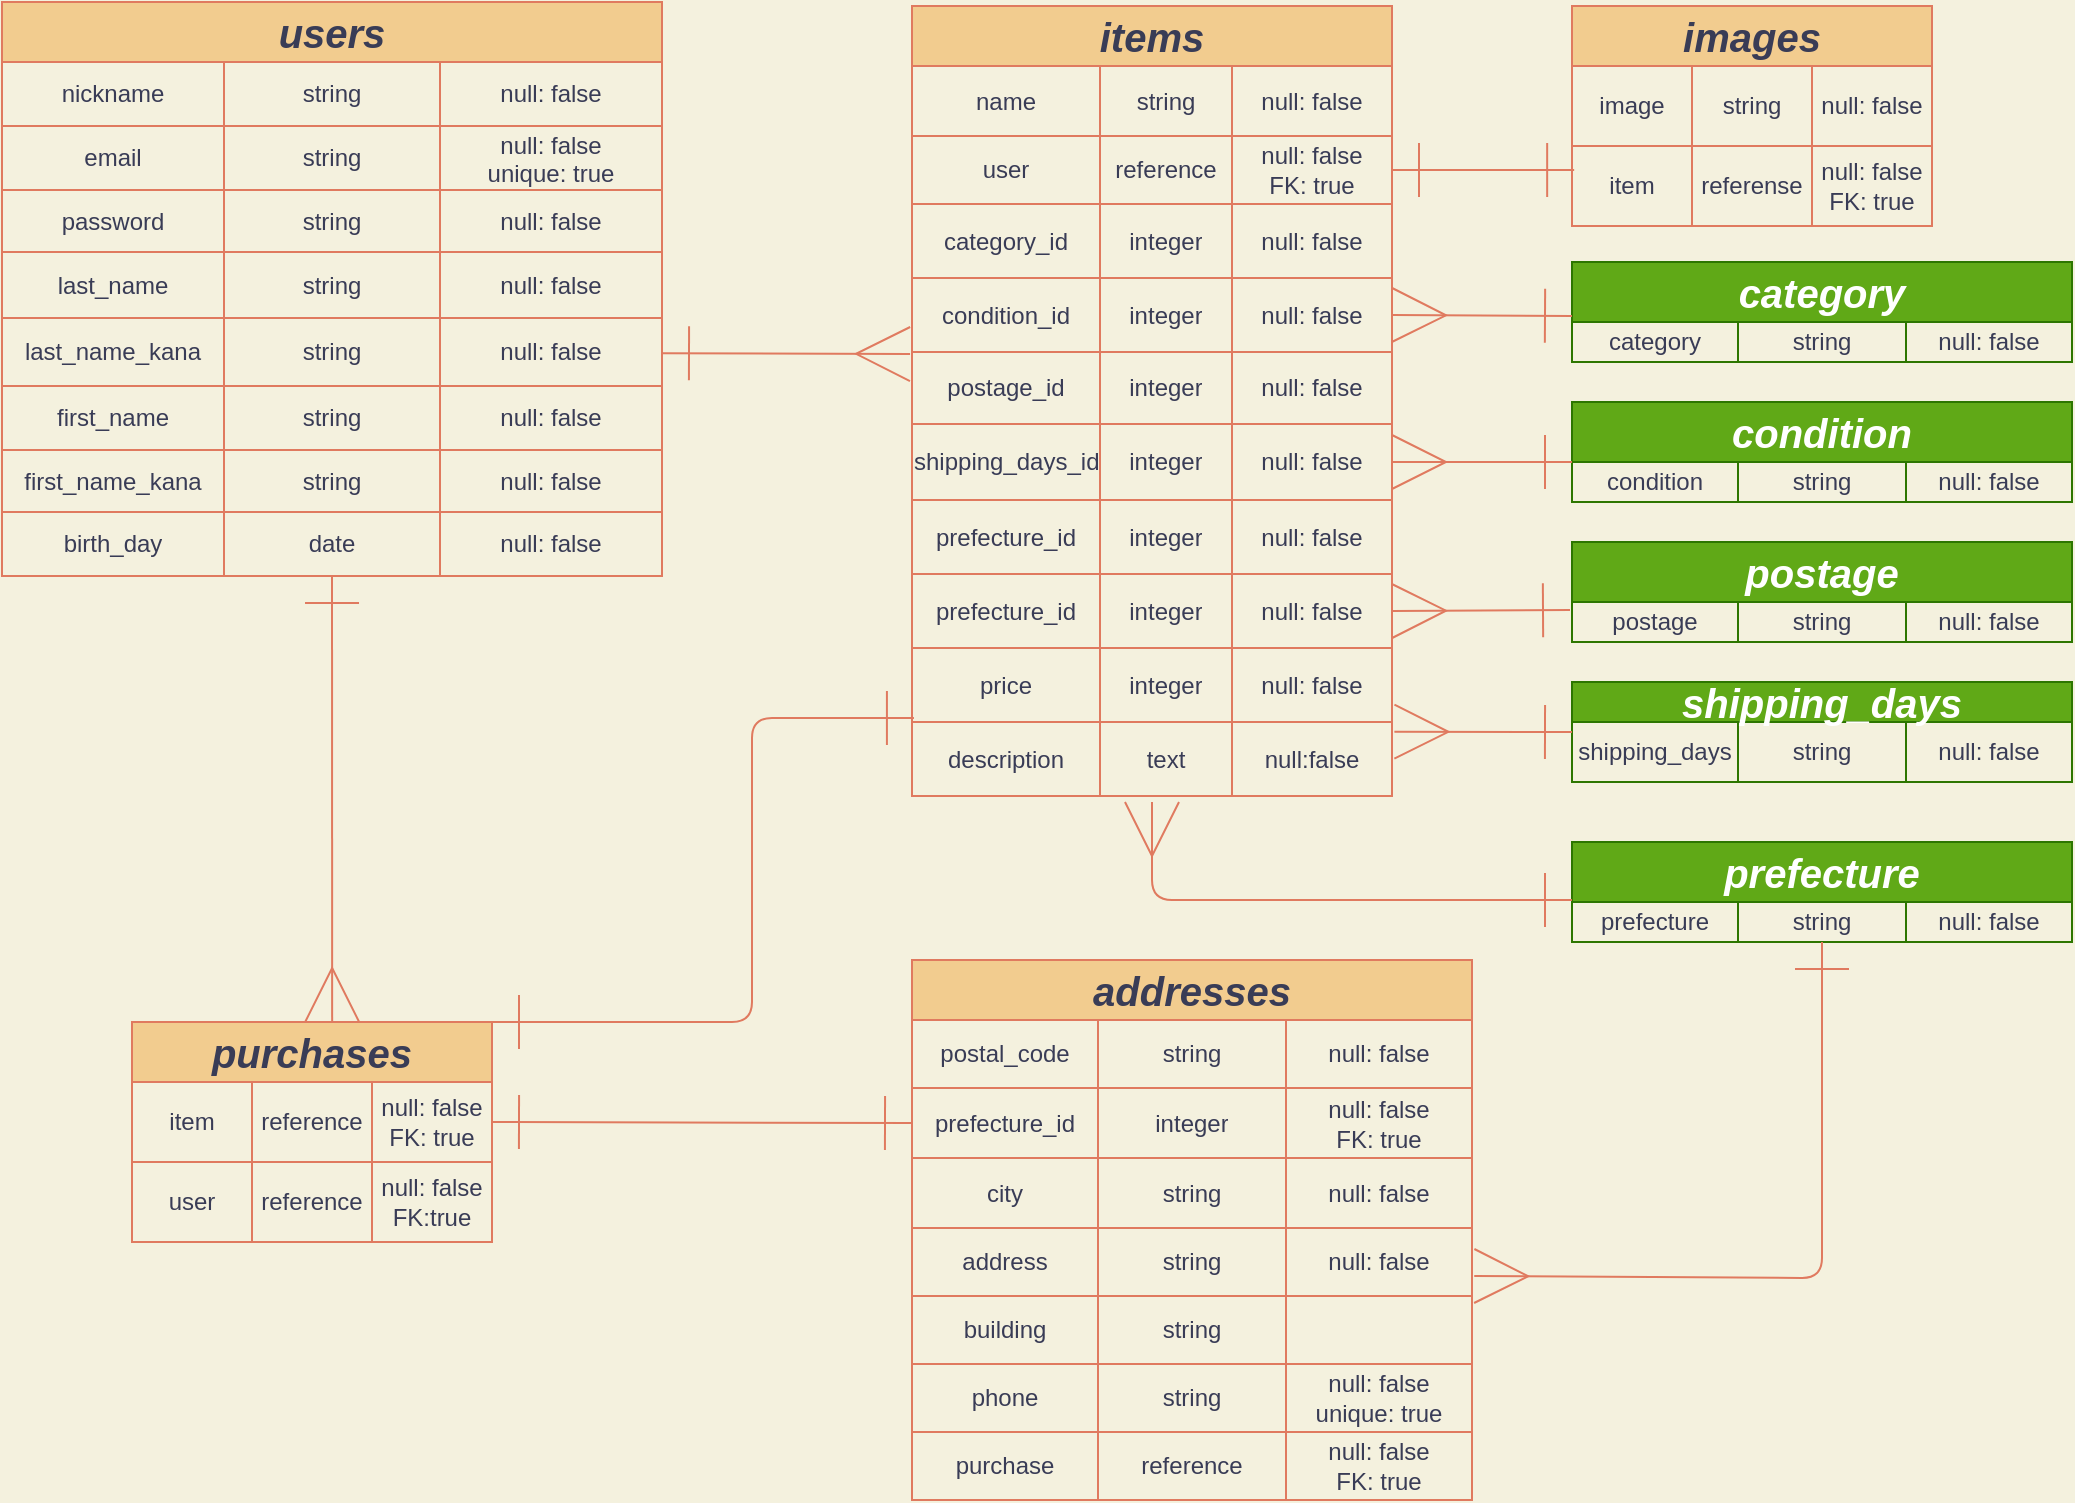 <mxfile version="13.6.5">
    <diagram id="7BdjpDlfNMf_NAkz27Tj" name="ページ1">
        <mxGraphModel dx="748" dy="496" grid="1" gridSize="10" guides="1" tooltips="1" connect="1" arrows="1" fold="1" page="1" pageScale="1" pageWidth="1169" pageHeight="827" background="#F4F1DE" math="0" shadow="0">
            <root>
                <mxCell id="0"/>
                <mxCell id="1" parent="0"/>
                <mxCell id="6" value="&lt;i&gt;&lt;font style=&quot;font-size: 20px&quot;&gt;users&lt;/font&gt;&lt;/i&gt;" style="shape=table;html=1;whiteSpace=wrap;startSize=30;container=1;collapsible=0;childLayout=tableLayout;fontStyle=1;align=center;fillColor=#F2CC8F;strokeColor=#E07A5F;fontColor=#393C56;" parent="1" vertex="1">
                    <mxGeometry x="35" y="70" width="330" height="287" as="geometry"/>
                </mxCell>
                <mxCell id="7" value="" style="shape=partialRectangle;html=1;whiteSpace=wrap;collapsible=0;dropTarget=0;pointerEvents=0;fillColor=none;top=0;left=0;bottom=0;right=0;points=[[0,0.5],[1,0.5]];portConstraint=eastwest;strokeColor=#E07A5F;fontColor=#393C56;" parent="6" vertex="1">
                    <mxGeometry y="30" width="330" height="32" as="geometry"/>
                </mxCell>
                <mxCell id="8" value="nickname" style="shape=partialRectangle;html=1;whiteSpace=wrap;connectable=0;fillColor=none;top=0;left=0;bottom=0;right=0;overflow=hidden;strokeColor=#E07A5F;fontColor=#393C56;" parent="7" vertex="1">
                    <mxGeometry width="111" height="32" as="geometry"/>
                </mxCell>
                <mxCell id="9" value="string" style="shape=partialRectangle;html=1;whiteSpace=wrap;connectable=0;fillColor=none;top=0;left=0;bottom=0;right=0;overflow=hidden;strokeColor=#E07A5F;fontColor=#393C56;" parent="7" vertex="1">
                    <mxGeometry x="111" width="108" height="32" as="geometry"/>
                </mxCell>
                <mxCell id="19" value="null: false" style="shape=partialRectangle;html=1;whiteSpace=wrap;connectable=0;fillColor=none;top=0;left=0;bottom=0;right=0;overflow=hidden;strokeColor=#E07A5F;fontColor=#393C56;" parent="7" vertex="1">
                    <mxGeometry x="219" width="111" height="32" as="geometry"/>
                </mxCell>
                <mxCell id="11" value="" style="shape=partialRectangle;html=1;whiteSpace=wrap;collapsible=0;dropTarget=0;pointerEvents=0;fillColor=none;top=0;left=0;bottom=0;right=0;points=[[0,0.5],[1,0.5]];portConstraint=eastwest;strokeColor=#E07A5F;fontColor=#393C56;" parent="6" vertex="1">
                    <mxGeometry y="62" width="330" height="32" as="geometry"/>
                </mxCell>
                <mxCell id="12" value="email" style="shape=partialRectangle;html=1;whiteSpace=wrap;connectable=0;fillColor=none;top=0;left=0;bottom=0;right=0;overflow=hidden;strokeColor=#E07A5F;fontColor=#393C56;" parent="11" vertex="1">
                    <mxGeometry width="111" height="32" as="geometry"/>
                </mxCell>
                <mxCell id="13" value="string" style="shape=partialRectangle;html=1;whiteSpace=wrap;connectable=0;fillColor=none;top=0;left=0;bottom=0;right=0;overflow=hidden;strokeColor=#E07A5F;fontColor=#393C56;" parent="11" vertex="1">
                    <mxGeometry x="111" width="108" height="32" as="geometry"/>
                </mxCell>
                <mxCell id="20" value="null: false&lt;br&gt;unique: true" style="shape=partialRectangle;html=1;whiteSpace=wrap;connectable=0;fillColor=none;top=0;left=0;bottom=0;right=0;overflow=hidden;strokeColor=#E07A5F;fontColor=#393C56;" parent="11" vertex="1">
                    <mxGeometry x="219" width="111" height="32" as="geometry"/>
                </mxCell>
                <mxCell id="15" value="" style="shape=partialRectangle;html=1;whiteSpace=wrap;collapsible=0;dropTarget=0;pointerEvents=0;fillColor=none;top=0;left=0;bottom=0;right=0;points=[[0,0.5],[1,0.5]];portConstraint=eastwest;strokeColor=#E07A5F;fontColor=#393C56;" parent="6" vertex="1">
                    <mxGeometry y="94" width="330" height="31" as="geometry"/>
                </mxCell>
                <mxCell id="16" value="password" style="shape=partialRectangle;html=1;whiteSpace=wrap;connectable=0;fillColor=none;top=0;left=0;bottom=0;right=0;overflow=hidden;strokeColor=#E07A5F;fontColor=#393C56;" parent="15" vertex="1">
                    <mxGeometry width="111" height="31" as="geometry"/>
                </mxCell>
                <mxCell id="17" value="string" style="shape=partialRectangle;html=1;whiteSpace=wrap;connectable=0;fillColor=none;top=0;left=0;bottom=0;right=0;overflow=hidden;strokeColor=#E07A5F;fontColor=#393C56;" parent="15" vertex="1">
                    <mxGeometry x="111" width="108" height="31" as="geometry"/>
                </mxCell>
                <mxCell id="21" value="null: false" style="shape=partialRectangle;html=1;whiteSpace=wrap;connectable=0;fillColor=none;top=0;left=0;bottom=0;right=0;overflow=hidden;strokeColor=#E07A5F;fontColor=#393C56;" parent="15" vertex="1">
                    <mxGeometry x="219" width="111" height="31" as="geometry"/>
                </mxCell>
                <mxCell id="22" style="shape=partialRectangle;html=1;whiteSpace=wrap;collapsible=0;dropTarget=0;pointerEvents=0;fillColor=none;top=0;left=0;bottom=0;right=0;points=[[0,0.5],[1,0.5]];portConstraint=eastwest;strokeColor=#E07A5F;fontColor=#393C56;" parent="6" vertex="1">
                    <mxGeometry y="125" width="330" height="33" as="geometry"/>
                </mxCell>
                <mxCell id="23" value="last_name" style="shape=partialRectangle;html=1;whiteSpace=wrap;connectable=0;fillColor=none;top=0;left=0;bottom=0;right=0;overflow=hidden;strokeColor=#E07A5F;fontColor=#393C56;" parent="22" vertex="1">
                    <mxGeometry width="111" height="33" as="geometry"/>
                </mxCell>
                <mxCell id="24" value="string" style="shape=partialRectangle;html=1;whiteSpace=wrap;connectable=0;fillColor=none;top=0;left=0;bottom=0;right=0;overflow=hidden;strokeColor=#E07A5F;fontColor=#393C56;" parent="22" vertex="1">
                    <mxGeometry x="111" width="108" height="33" as="geometry"/>
                </mxCell>
                <mxCell id="25" value="null: false" style="shape=partialRectangle;html=1;whiteSpace=wrap;connectable=0;fillColor=none;top=0;left=0;bottom=0;right=0;overflow=hidden;strokeColor=#E07A5F;fontColor=#393C56;" parent="22" vertex="1">
                    <mxGeometry x="219" width="111" height="33" as="geometry"/>
                </mxCell>
                <mxCell id="26" style="shape=partialRectangle;html=1;whiteSpace=wrap;collapsible=0;dropTarget=0;pointerEvents=0;fillColor=none;top=0;left=0;bottom=0;right=0;points=[[0,0.5],[1,0.5]];portConstraint=eastwest;strokeColor=#E07A5F;fontColor=#393C56;" parent="6" vertex="1">
                    <mxGeometry y="158" width="330" height="34" as="geometry"/>
                </mxCell>
                <mxCell id="27" value="last_name_kana" style="shape=partialRectangle;html=1;whiteSpace=wrap;connectable=0;fillColor=none;top=0;left=0;bottom=0;right=0;overflow=hidden;strokeColor=#E07A5F;fontColor=#393C56;" parent="26" vertex="1">
                    <mxGeometry width="111" height="34" as="geometry"/>
                </mxCell>
                <mxCell id="28" value="string" style="shape=partialRectangle;html=1;whiteSpace=wrap;connectable=0;fillColor=none;top=0;left=0;bottom=0;right=0;overflow=hidden;strokeColor=#E07A5F;fontColor=#393C56;" parent="26" vertex="1">
                    <mxGeometry x="111" width="108" height="34" as="geometry"/>
                </mxCell>
                <mxCell id="29" value="null: false" style="shape=partialRectangle;html=1;whiteSpace=wrap;connectable=0;fillColor=none;top=0;left=0;bottom=0;right=0;overflow=hidden;strokeColor=#E07A5F;fontColor=#393C56;" parent="26" vertex="1">
                    <mxGeometry x="219" width="111" height="34" as="geometry"/>
                </mxCell>
                <mxCell id="30" style="shape=partialRectangle;html=1;whiteSpace=wrap;collapsible=0;dropTarget=0;pointerEvents=0;fillColor=none;top=0;left=0;bottom=0;right=0;points=[[0,0.5],[1,0.5]];portConstraint=eastwest;strokeColor=#E07A5F;fontColor=#393C56;" parent="6" vertex="1">
                    <mxGeometry y="192" width="330" height="32" as="geometry"/>
                </mxCell>
                <mxCell id="31" value="first_name" style="shape=partialRectangle;html=1;whiteSpace=wrap;connectable=0;fillColor=none;top=0;left=0;bottom=0;right=0;overflow=hidden;strokeColor=#E07A5F;fontColor=#393C56;" parent="30" vertex="1">
                    <mxGeometry width="111" height="32" as="geometry"/>
                </mxCell>
                <mxCell id="32" value="string" style="shape=partialRectangle;html=1;whiteSpace=wrap;connectable=0;fillColor=none;top=0;left=0;bottom=0;right=0;overflow=hidden;strokeColor=#E07A5F;fontColor=#393C56;" parent="30" vertex="1">
                    <mxGeometry x="111" width="108" height="32" as="geometry"/>
                </mxCell>
                <mxCell id="33" value="null: false" style="shape=partialRectangle;html=1;whiteSpace=wrap;connectable=0;fillColor=none;top=0;left=0;bottom=0;right=0;overflow=hidden;strokeColor=#E07A5F;fontColor=#393C56;" parent="30" vertex="1">
                    <mxGeometry x="219" width="111" height="32" as="geometry"/>
                </mxCell>
                <mxCell id="34" style="shape=partialRectangle;html=1;whiteSpace=wrap;collapsible=0;dropTarget=0;pointerEvents=0;fillColor=none;top=0;left=0;bottom=0;right=0;points=[[0,0.5],[1,0.5]];portConstraint=eastwest;strokeColor=#E07A5F;fontColor=#393C56;" parent="6" vertex="1">
                    <mxGeometry y="224" width="330" height="31" as="geometry"/>
                </mxCell>
                <mxCell id="35" value="first_name_kana" style="shape=partialRectangle;html=1;whiteSpace=wrap;connectable=0;fillColor=none;top=0;left=0;bottom=0;right=0;overflow=hidden;strokeColor=#E07A5F;fontColor=#393C56;" parent="34" vertex="1">
                    <mxGeometry width="111" height="31" as="geometry"/>
                </mxCell>
                <mxCell id="36" value="string" style="shape=partialRectangle;html=1;whiteSpace=wrap;connectable=0;fillColor=none;top=0;left=0;bottom=0;right=0;overflow=hidden;strokeColor=#E07A5F;fontColor=#393C56;" parent="34" vertex="1">
                    <mxGeometry x="111" width="108" height="31" as="geometry"/>
                </mxCell>
                <mxCell id="37" value="null: false" style="shape=partialRectangle;html=1;whiteSpace=wrap;connectable=0;fillColor=none;top=0;left=0;bottom=0;right=0;overflow=hidden;strokeColor=#E07A5F;fontColor=#393C56;" parent="34" vertex="1">
                    <mxGeometry x="219" width="111" height="31" as="geometry"/>
                </mxCell>
                <mxCell id="46" style="shape=partialRectangle;html=1;whiteSpace=wrap;collapsible=0;dropTarget=0;pointerEvents=0;fillColor=none;top=0;left=0;bottom=0;right=0;points=[[0,0.5],[1,0.5]];portConstraint=eastwest;strokeColor=#E07A5F;fontColor=#393C56;" parent="6" vertex="1">
                    <mxGeometry y="255" width="330" height="32" as="geometry"/>
                </mxCell>
                <mxCell id="47" value="birth_day" style="shape=partialRectangle;html=1;whiteSpace=wrap;connectable=0;fillColor=none;top=0;left=0;bottom=0;right=0;overflow=hidden;strokeColor=#E07A5F;fontColor=#393C56;" parent="46" vertex="1">
                    <mxGeometry width="111" height="32" as="geometry"/>
                </mxCell>
                <mxCell id="48" value="date" style="shape=partialRectangle;html=1;whiteSpace=wrap;connectable=0;fillColor=none;top=0;left=0;bottom=0;right=0;overflow=hidden;strokeColor=#E07A5F;fontColor=#393C56;" parent="46" vertex="1">
                    <mxGeometry x="111" width="108" height="32" as="geometry"/>
                </mxCell>
                <mxCell id="49" value="null: false" style="shape=partialRectangle;html=1;whiteSpace=wrap;connectable=0;fillColor=none;top=0;left=0;bottom=0;right=0;overflow=hidden;strokeColor=#E07A5F;fontColor=#393C56;" parent="46" vertex="1">
                    <mxGeometry x="219" width="111" height="32" as="geometry"/>
                </mxCell>
                <mxCell id="195" style="edgeStyle=none;rounded=1;sketch=0;orthogonalLoop=1;jettySize=auto;html=1;entryX=0.021;entryY=1.054;entryDx=0;entryDy=0;entryPerimeter=0;endArrow=ERone;endFill=0;fillColor=#F2CC8F;fontColor=#393C56;strokeColor=none;startArrow=ERone;startFill=0;" parent="1" source="120" target="59" edge="1">
                    <mxGeometry relative="1" as="geometry"/>
                </mxCell>
                <mxCell id="196" style="edgeStyle=none;rounded=1;sketch=0;orthogonalLoop=1;jettySize=auto;html=1;exitX=1;exitY=0;exitDx=0;exitDy=0;entryX=0.004;entryY=0.946;entryDx=0;entryDy=0;entryPerimeter=0;startArrow=ERone;startFill=0;endArrow=ERone;endFill=0;strokeColor=#E07A5F;fillColor=#F2CC8F;fontColor=#393C56;endSize=25;startSize=25;" parent="1" source="120" target="59" edge="1">
                    <mxGeometry relative="1" as="geometry">
                        <Array as="points">
                            <mxPoint x="410" y="580"/>
                            <mxPoint x="410" y="428"/>
                        </Array>
                    </mxGeometry>
                </mxCell>
                <mxCell id="120" value="&lt;font style=&quot;font-size: 20px&quot;&gt;&lt;i&gt;purchases&lt;/i&gt;&lt;/font&gt;" style="shape=table;html=1;whiteSpace=wrap;startSize=30;container=1;collapsible=0;childLayout=tableLayout;fontStyle=1;align=center;fillColor=#F2CC8F;strokeColor=#E07A5F;fontColor=#393C56;" parent="1" vertex="1">
                    <mxGeometry x="100" y="580" width="180" height="110" as="geometry"/>
                </mxCell>
                <mxCell id="121" value="" style="shape=partialRectangle;html=1;whiteSpace=wrap;collapsible=0;dropTarget=0;pointerEvents=0;fillColor=none;top=0;left=0;bottom=0;right=0;points=[[0,0.5],[1,0.5]];portConstraint=eastwest;strokeColor=#E07A5F;fontColor=#393C56;" parent="120" vertex="1">
                    <mxGeometry y="30" width="180" height="40" as="geometry"/>
                </mxCell>
                <mxCell id="122" value="item" style="shape=partialRectangle;html=1;whiteSpace=wrap;connectable=0;fillColor=none;top=0;left=0;bottom=0;right=0;overflow=hidden;strokeColor=#E07A5F;fontColor=#393C56;" parent="121" vertex="1">
                    <mxGeometry width="60" height="40" as="geometry"/>
                </mxCell>
                <mxCell id="123" value="reference" style="shape=partialRectangle;html=1;whiteSpace=wrap;connectable=0;fillColor=none;top=0;left=0;bottom=0;right=0;overflow=hidden;strokeColor=#E07A5F;fontColor=#393C56;" parent="121" vertex="1">
                    <mxGeometry x="60" width="60" height="40" as="geometry"/>
                </mxCell>
                <mxCell id="124" value="null: false&lt;br&gt;FK: true" style="shape=partialRectangle;html=1;whiteSpace=wrap;connectable=0;fillColor=none;top=0;left=0;bottom=0;right=0;overflow=hidden;strokeColor=#E07A5F;fontColor=#393C56;" parent="121" vertex="1">
                    <mxGeometry x="120" width="60" height="40" as="geometry"/>
                </mxCell>
                <mxCell id="125" value="" style="shape=partialRectangle;html=1;whiteSpace=wrap;collapsible=0;dropTarget=0;pointerEvents=0;fillColor=none;top=0;left=0;bottom=0;right=0;points=[[0,0.5],[1,0.5]];portConstraint=eastwest;strokeColor=#E07A5F;fontColor=#393C56;" parent="120" vertex="1">
                    <mxGeometry y="70" width="180" height="40" as="geometry"/>
                </mxCell>
                <mxCell id="126" value="user" style="shape=partialRectangle;html=1;whiteSpace=wrap;connectable=0;fillColor=none;top=0;left=0;bottom=0;right=0;overflow=hidden;strokeColor=#E07A5F;fontColor=#393C56;" parent="125" vertex="1">
                    <mxGeometry width="60" height="40" as="geometry"/>
                </mxCell>
                <mxCell id="127" value="reference" style="shape=partialRectangle;html=1;whiteSpace=wrap;connectable=0;fillColor=none;top=0;left=0;bottom=0;right=0;overflow=hidden;strokeColor=#E07A5F;fontColor=#393C56;" parent="125" vertex="1">
                    <mxGeometry x="60" width="60" height="40" as="geometry"/>
                </mxCell>
                <mxCell id="128" value="null: false&lt;br&gt;FK:true" style="shape=partialRectangle;html=1;whiteSpace=wrap;connectable=0;fillColor=none;top=0;left=0;bottom=0;right=0;overflow=hidden;strokeColor=#E07A5F;fontColor=#393C56;" parent="125" vertex="1">
                    <mxGeometry x="120" width="60" height="40" as="geometry"/>
                </mxCell>
                <mxCell id="133" value="&lt;font style=&quot;font-size: 20px&quot;&gt;&lt;i&gt;images&lt;/i&gt;&lt;/font&gt;" style="shape=table;html=1;whiteSpace=wrap;startSize=30;container=1;collapsible=0;childLayout=tableLayout;fontStyle=1;align=center;fillColor=#F2CC8F;strokeColor=#E07A5F;fontColor=#393C56;" parent="1" vertex="1">
                    <mxGeometry x="820" y="72" width="180" height="110" as="geometry"/>
                </mxCell>
                <mxCell id="134" value="" style="shape=partialRectangle;html=1;whiteSpace=wrap;collapsible=0;dropTarget=0;pointerEvents=0;fillColor=none;top=0;left=0;bottom=0;right=0;points=[[0,0.5],[1,0.5]];portConstraint=eastwest;strokeColor=#E07A5F;fontColor=#393C56;" parent="133" vertex="1">
                    <mxGeometry y="30" width="180" height="40" as="geometry"/>
                </mxCell>
                <mxCell id="135" value="image" style="shape=partialRectangle;html=1;whiteSpace=wrap;connectable=0;fillColor=none;top=0;left=0;bottom=0;right=0;overflow=hidden;strokeColor=#E07A5F;fontColor=#393C56;" parent="134" vertex="1">
                    <mxGeometry width="60" height="40" as="geometry"/>
                </mxCell>
                <mxCell id="136" value="string" style="shape=partialRectangle;html=1;whiteSpace=wrap;connectable=0;fillColor=none;top=0;left=0;bottom=0;right=0;overflow=hidden;strokeColor=#E07A5F;fontColor=#393C56;" parent="134" vertex="1">
                    <mxGeometry x="60" width="60" height="40" as="geometry"/>
                </mxCell>
                <mxCell id="137" value="null: false" style="shape=partialRectangle;html=1;whiteSpace=wrap;connectable=0;fillColor=none;top=0;left=0;bottom=0;right=0;overflow=hidden;strokeColor=#E07A5F;fontColor=#393C56;" parent="134" vertex="1">
                    <mxGeometry x="120" width="60" height="40" as="geometry"/>
                </mxCell>
                <mxCell id="138" value="" style="shape=partialRectangle;html=1;whiteSpace=wrap;collapsible=0;dropTarget=0;pointerEvents=0;fillColor=none;top=0;left=0;bottom=0;right=0;points=[[0,0.5],[1,0.5]];portConstraint=eastwest;strokeColor=#E07A5F;fontColor=#393C56;" parent="133" vertex="1">
                    <mxGeometry y="70" width="180" height="40" as="geometry"/>
                </mxCell>
                <mxCell id="139" value="item" style="shape=partialRectangle;html=1;whiteSpace=wrap;connectable=0;fillColor=none;top=0;left=0;bottom=0;right=0;overflow=hidden;strokeColor=#E07A5F;fontColor=#393C56;" parent="138" vertex="1">
                    <mxGeometry width="60" height="40" as="geometry"/>
                </mxCell>
                <mxCell id="140" value="referense" style="shape=partialRectangle;html=1;whiteSpace=wrap;connectable=0;fillColor=none;top=0;left=0;bottom=0;right=0;overflow=hidden;strokeColor=#E07A5F;fontColor=#393C56;" parent="138" vertex="1">
                    <mxGeometry x="60" width="60" height="40" as="geometry"/>
                </mxCell>
                <mxCell id="141" value="null: false&lt;br&gt;FK: true" style="shape=partialRectangle;html=1;whiteSpace=wrap;connectable=0;fillColor=none;top=0;left=0;bottom=0;right=0;overflow=hidden;strokeColor=#E07A5F;fontColor=#393C56;" parent="138" vertex="1">
                    <mxGeometry x="120" width="60" height="40" as="geometry"/>
                </mxCell>
                <mxCell id="83" value="&lt;font style=&quot;font-size: 20px&quot;&gt;&lt;i&gt;addresses&lt;/i&gt;&lt;/font&gt;" style="shape=table;html=1;whiteSpace=wrap;startSize=30;container=1;collapsible=0;childLayout=tableLayout;fontStyle=1;align=center;fillColor=#F2CC8F;strokeColor=#E07A5F;fontColor=#393C56;" parent="1" vertex="1">
                    <mxGeometry x="490" y="549" width="280" height="270" as="geometry"/>
                </mxCell>
                <mxCell id="84" value="" style="shape=partialRectangle;html=1;whiteSpace=wrap;collapsible=0;dropTarget=0;pointerEvents=0;fillColor=none;top=0;left=0;bottom=0;right=0;points=[[0,0.5],[1,0.5]];portConstraint=eastwest;strokeColor=#E07A5F;fontColor=#393C56;" parent="83" vertex="1">
                    <mxGeometry y="30" width="280" height="34" as="geometry"/>
                </mxCell>
                <mxCell id="85" value="postal_code" style="shape=partialRectangle;html=1;whiteSpace=wrap;connectable=0;fillColor=none;top=0;left=0;bottom=0;right=0;overflow=hidden;strokeColor=#E07A5F;fontColor=#393C56;" parent="84" vertex="1">
                    <mxGeometry width="93" height="34" as="geometry"/>
                </mxCell>
                <mxCell id="86" value="string" style="shape=partialRectangle;html=1;whiteSpace=wrap;connectable=0;fillColor=none;top=0;left=0;bottom=0;right=0;overflow=hidden;strokeColor=#E07A5F;fontColor=#393C56;" parent="84" vertex="1">
                    <mxGeometry x="93" width="94" height="34" as="geometry"/>
                </mxCell>
                <mxCell id="87" value="null: false" style="shape=partialRectangle;html=1;whiteSpace=wrap;connectable=0;fillColor=none;top=0;left=0;bottom=0;right=0;overflow=hidden;strokeColor=#E07A5F;fontColor=#393C56;" parent="84" vertex="1">
                    <mxGeometry x="187" width="93" height="34" as="geometry"/>
                </mxCell>
                <mxCell id="88" value="" style="shape=partialRectangle;html=1;whiteSpace=wrap;collapsible=0;dropTarget=0;pointerEvents=0;fillColor=none;top=0;left=0;bottom=0;right=0;points=[[0,0.5],[1,0.5]];portConstraint=eastwest;strokeColor=#E07A5F;fontColor=#393C56;" parent="83" vertex="1">
                    <mxGeometry y="64" width="280" height="35" as="geometry"/>
                </mxCell>
                <mxCell id="89" value="prefecture_id" style="shape=partialRectangle;html=1;whiteSpace=wrap;connectable=0;fillColor=none;top=0;left=0;bottom=0;right=0;overflow=hidden;strokeColor=#E07A5F;fontColor=#393C56;" parent="88" vertex="1">
                    <mxGeometry width="93" height="35" as="geometry"/>
                </mxCell>
                <mxCell id="90" value="integer" style="shape=partialRectangle;html=1;whiteSpace=wrap;connectable=0;fillColor=none;top=0;left=0;bottom=0;right=0;overflow=hidden;strokeColor=#E07A5F;fontColor=#393C56;" parent="88" vertex="1">
                    <mxGeometry x="93" width="94" height="35" as="geometry"/>
                </mxCell>
                <mxCell id="91" value="null: false&lt;br&gt;FK: true" style="shape=partialRectangle;html=1;whiteSpace=wrap;connectable=0;fillColor=none;top=0;left=0;bottom=0;right=0;overflow=hidden;strokeColor=#E07A5F;fontColor=#393C56;" parent="88" vertex="1">
                    <mxGeometry x="187" width="93" height="35" as="geometry"/>
                </mxCell>
                <mxCell id="92" value="" style="shape=partialRectangle;html=1;whiteSpace=wrap;collapsible=0;dropTarget=0;pointerEvents=0;fillColor=none;top=0;left=0;bottom=0;right=0;points=[[0,0.5],[1,0.5]];portConstraint=eastwest;strokeColor=#E07A5F;fontColor=#393C56;" parent="83" vertex="1">
                    <mxGeometry y="99" width="280" height="35" as="geometry"/>
                </mxCell>
                <mxCell id="93" value="city" style="shape=partialRectangle;html=1;whiteSpace=wrap;connectable=0;fillColor=none;top=0;left=0;bottom=0;right=0;overflow=hidden;strokeColor=#E07A5F;fontColor=#393C56;" parent="92" vertex="1">
                    <mxGeometry width="93" height="35" as="geometry"/>
                </mxCell>
                <mxCell id="94" value="string" style="shape=partialRectangle;html=1;whiteSpace=wrap;connectable=0;fillColor=none;top=0;left=0;bottom=0;right=0;overflow=hidden;strokeColor=#E07A5F;fontColor=#393C56;" parent="92" vertex="1">
                    <mxGeometry x="93" width="94" height="35" as="geometry"/>
                </mxCell>
                <mxCell id="95" value="null: false" style="shape=partialRectangle;html=1;whiteSpace=wrap;connectable=0;fillColor=none;top=0;left=0;bottom=0;right=0;overflow=hidden;strokeColor=#E07A5F;fontColor=#393C56;" parent="92" vertex="1">
                    <mxGeometry x="187" width="93" height="35" as="geometry"/>
                </mxCell>
                <mxCell id="96" style="shape=partialRectangle;html=1;whiteSpace=wrap;collapsible=0;dropTarget=0;pointerEvents=0;fillColor=none;top=0;left=0;bottom=0;right=0;points=[[0,0.5],[1,0.5]];portConstraint=eastwest;strokeColor=#E07A5F;fontColor=#393C56;" parent="83" vertex="1">
                    <mxGeometry y="134" width="280" height="34" as="geometry"/>
                </mxCell>
                <mxCell id="97" value="address" style="shape=partialRectangle;html=1;whiteSpace=wrap;connectable=0;fillColor=none;top=0;left=0;bottom=0;right=0;overflow=hidden;strokeColor=#E07A5F;fontColor=#393C56;" parent="96" vertex="1">
                    <mxGeometry width="93" height="34" as="geometry"/>
                </mxCell>
                <mxCell id="98" value="string" style="shape=partialRectangle;html=1;whiteSpace=wrap;connectable=0;fillColor=none;top=0;left=0;bottom=0;right=0;overflow=hidden;strokeColor=#E07A5F;fontColor=#393C56;" parent="96" vertex="1">
                    <mxGeometry x="93" width="94" height="34" as="geometry"/>
                </mxCell>
                <mxCell id="99" value="null: false" style="shape=partialRectangle;html=1;whiteSpace=wrap;connectable=0;fillColor=none;top=0;left=0;bottom=0;right=0;overflow=hidden;strokeColor=#E07A5F;fontColor=#393C56;" parent="96" vertex="1">
                    <mxGeometry x="187" width="93" height="34" as="geometry"/>
                </mxCell>
                <mxCell id="100" style="shape=partialRectangle;html=1;whiteSpace=wrap;collapsible=0;dropTarget=0;pointerEvents=0;fillColor=none;top=0;left=0;bottom=0;right=0;points=[[0,0.5],[1,0.5]];portConstraint=eastwest;strokeColor=#E07A5F;fontColor=#393C56;" parent="83" vertex="1">
                    <mxGeometry y="168" width="280" height="34" as="geometry"/>
                </mxCell>
                <mxCell id="101" value="building" style="shape=partialRectangle;html=1;whiteSpace=wrap;connectable=0;fillColor=none;top=0;left=0;bottom=0;right=0;overflow=hidden;strokeColor=#E07A5F;fontColor=#393C56;" parent="100" vertex="1">
                    <mxGeometry width="93" height="34" as="geometry"/>
                </mxCell>
                <mxCell id="102" value="string" style="shape=partialRectangle;html=1;whiteSpace=wrap;connectable=0;fillColor=none;top=0;left=0;bottom=0;right=0;overflow=hidden;strokeColor=#E07A5F;fontColor=#393C56;" parent="100" vertex="1">
                    <mxGeometry x="93" width="94" height="34" as="geometry"/>
                </mxCell>
                <mxCell id="103" style="shape=partialRectangle;html=1;whiteSpace=wrap;connectable=0;fillColor=none;top=0;left=0;bottom=0;right=0;overflow=hidden;strokeColor=#E07A5F;fontColor=#393C56;" parent="100" vertex="1">
                    <mxGeometry x="187" width="93" height="34" as="geometry"/>
                </mxCell>
                <mxCell id="104" style="shape=partialRectangle;html=1;whiteSpace=wrap;collapsible=0;dropTarget=0;pointerEvents=0;fillColor=none;top=0;left=0;bottom=0;right=0;points=[[0,0.5],[1,0.5]];portConstraint=eastwest;strokeColor=#E07A5F;fontColor=#393C56;" parent="83" vertex="1">
                    <mxGeometry y="202" width="280" height="34" as="geometry"/>
                </mxCell>
                <mxCell id="105" value="phone" style="shape=partialRectangle;html=1;whiteSpace=wrap;connectable=0;fillColor=none;top=0;left=0;bottom=0;right=0;overflow=hidden;strokeColor=#E07A5F;fontColor=#393C56;" parent="104" vertex="1">
                    <mxGeometry width="93" height="34" as="geometry"/>
                </mxCell>
                <mxCell id="106" value="string" style="shape=partialRectangle;html=1;whiteSpace=wrap;connectable=0;fillColor=none;top=0;left=0;bottom=0;right=0;overflow=hidden;strokeColor=#E07A5F;fontColor=#393C56;" parent="104" vertex="1">
                    <mxGeometry x="93" width="94" height="34" as="geometry"/>
                </mxCell>
                <mxCell id="107" value="null: false&lt;br&gt;unique: true" style="shape=partialRectangle;html=1;whiteSpace=wrap;connectable=0;fillColor=none;top=0;left=0;bottom=0;right=0;overflow=hidden;strokeColor=#E07A5F;fontColor=#393C56;" parent="104" vertex="1">
                    <mxGeometry x="187" width="93" height="34" as="geometry"/>
                </mxCell>
                <mxCell id="108" style="shape=partialRectangle;html=1;whiteSpace=wrap;collapsible=0;dropTarget=0;pointerEvents=0;fillColor=none;top=0;left=0;bottom=0;right=0;points=[[0,0.5],[1,0.5]];portConstraint=eastwest;strokeColor=#E07A5F;fontColor=#393C56;" parent="83" vertex="1">
                    <mxGeometry y="236" width="280" height="34" as="geometry"/>
                </mxCell>
                <mxCell id="109" value="purchase" style="shape=partialRectangle;html=1;whiteSpace=wrap;connectable=0;fillColor=none;top=0;left=0;bottom=0;right=0;overflow=hidden;strokeColor=#E07A5F;fontColor=#393C56;" parent="108" vertex="1">
                    <mxGeometry width="93" height="34" as="geometry"/>
                </mxCell>
                <mxCell id="110" value="reference" style="shape=partialRectangle;html=1;whiteSpace=wrap;connectable=0;fillColor=none;top=0;left=0;bottom=0;right=0;overflow=hidden;strokeColor=#E07A5F;fontColor=#393C56;" parent="108" vertex="1">
                    <mxGeometry x="93" width="94" height="34" as="geometry"/>
                </mxCell>
                <mxCell id="111" value="null: false&lt;br&gt;FK: true" style="shape=partialRectangle;html=1;whiteSpace=wrap;connectable=0;fillColor=none;top=0;left=0;bottom=0;right=0;overflow=hidden;strokeColor=#E07A5F;fontColor=#393C56;" parent="108" vertex="1">
                    <mxGeometry x="187" width="93" height="34" as="geometry"/>
                </mxCell>
                <mxCell id="50" value="&lt;font style=&quot;font-size: 20px&quot;&gt;&lt;i&gt;items&lt;/i&gt;&lt;/font&gt;" style="shape=table;html=1;whiteSpace=wrap;startSize=30;container=1;collapsible=0;childLayout=tableLayout;fontStyle=1;align=center;fillColor=#F2CC8F;strokeColor=#E07A5F;fontColor=#393C56;" parent="1" vertex="1">
                    <mxGeometry x="490" y="72" width="240" height="395" as="geometry"/>
                </mxCell>
                <mxCell id="116" style="shape=partialRectangle;html=1;whiteSpace=wrap;collapsible=0;dropTarget=0;pointerEvents=0;fillColor=none;top=0;left=0;bottom=0;right=0;points=[[0,0.5],[1,0.5]];portConstraint=eastwest;strokeColor=#E07A5F;fontColor=#393C56;" parent="50" vertex="1">
                    <mxGeometry y="30" width="240" height="35" as="geometry"/>
                </mxCell>
                <mxCell id="117" value="name" style="shape=partialRectangle;html=1;whiteSpace=wrap;connectable=0;fillColor=none;top=0;left=0;bottom=0;right=0;overflow=hidden;strokeColor=#E07A5F;fontColor=#393C56;" parent="116" vertex="1">
                    <mxGeometry width="94" height="35" as="geometry"/>
                </mxCell>
                <mxCell id="118" value="string" style="shape=partialRectangle;html=1;whiteSpace=wrap;connectable=0;fillColor=none;top=0;left=0;bottom=0;right=0;overflow=hidden;strokeColor=#E07A5F;fontColor=#393C56;" parent="116" vertex="1">
                    <mxGeometry x="94" width="66" height="35" as="geometry"/>
                </mxCell>
                <mxCell id="119" value="null: false" style="shape=partialRectangle;html=1;whiteSpace=wrap;connectable=0;fillColor=none;top=0;left=0;bottom=0;right=0;overflow=hidden;strokeColor=#E07A5F;fontColor=#393C56;" parent="116" vertex="1">
                    <mxGeometry x="160" width="80" height="35" as="geometry"/>
                </mxCell>
                <mxCell id="63" style="shape=partialRectangle;html=1;whiteSpace=wrap;collapsible=0;dropTarget=0;pointerEvents=0;fillColor=none;top=0;left=0;bottom=0;right=0;points=[[0,0.5],[1,0.5]];portConstraint=eastwest;strokeColor=#E07A5F;fontColor=#393C56;" parent="50" vertex="1">
                    <mxGeometry y="65" width="240" height="34" as="geometry"/>
                </mxCell>
                <mxCell id="64" value="user" style="shape=partialRectangle;html=1;whiteSpace=wrap;connectable=0;fillColor=none;top=0;left=0;bottom=0;right=0;overflow=hidden;strokeColor=#E07A5F;fontColor=#393C56;" parent="63" vertex="1">
                    <mxGeometry width="94" height="34" as="geometry"/>
                </mxCell>
                <mxCell id="65" value="reference" style="shape=partialRectangle;html=1;whiteSpace=wrap;connectable=0;fillColor=none;top=0;left=0;bottom=0;right=0;overflow=hidden;strokeColor=#E07A5F;fontColor=#393C56;" parent="63" vertex="1">
                    <mxGeometry x="94" width="66" height="34" as="geometry"/>
                </mxCell>
                <mxCell id="66" value="null: false&lt;br&gt;FK: true" style="shape=partialRectangle;html=1;whiteSpace=wrap;connectable=0;fillColor=none;top=0;left=0;bottom=0;right=0;overflow=hidden;strokeColor=#E07A5F;fontColor=#393C56;" parent="63" vertex="1">
                    <mxGeometry x="160" width="80" height="34" as="geometry"/>
                </mxCell>
                <mxCell id="67" style="shape=partialRectangle;html=1;whiteSpace=wrap;collapsible=0;dropTarget=0;pointerEvents=0;fillColor=none;top=0;left=0;bottom=0;right=0;points=[[0,0.5],[1,0.5]];portConstraint=eastwest;strokeColor=#E07A5F;fontColor=#393C56;" parent="50" vertex="1">
                    <mxGeometry y="99" width="240" height="37" as="geometry"/>
                </mxCell>
                <mxCell id="68" value="category_id" style="shape=partialRectangle;html=1;whiteSpace=wrap;connectable=0;fillColor=none;top=0;left=0;bottom=0;right=0;overflow=hidden;strokeColor=#E07A5F;fontColor=#393C56;" parent="67" vertex="1">
                    <mxGeometry width="94" height="37" as="geometry"/>
                </mxCell>
                <mxCell id="69" value="integer" style="shape=partialRectangle;html=1;whiteSpace=wrap;connectable=0;fillColor=none;top=0;left=0;bottom=0;right=0;overflow=hidden;strokeColor=#E07A5F;fontColor=#393C56;" parent="67" vertex="1">
                    <mxGeometry x="94" width="66" height="37" as="geometry"/>
                </mxCell>
                <mxCell id="70" value="null: false" style="shape=partialRectangle;html=1;whiteSpace=wrap;connectable=0;fillColor=none;top=0;left=0;bottom=0;right=0;overflow=hidden;strokeColor=#E07A5F;fontColor=#393C56;" parent="67" vertex="1">
                    <mxGeometry x="160" width="80" height="37" as="geometry"/>
                </mxCell>
                <mxCell id="71" style="shape=partialRectangle;html=1;whiteSpace=wrap;collapsible=0;dropTarget=0;pointerEvents=0;fillColor=none;top=0;left=0;bottom=0;right=0;points=[[0,0.5],[1,0.5]];portConstraint=eastwest;strokeColor=#E07A5F;fontColor=#393C56;" parent="50" vertex="1">
                    <mxGeometry y="136" width="240" height="37" as="geometry"/>
                </mxCell>
                <mxCell id="72" value="condition_id" style="shape=partialRectangle;html=1;whiteSpace=wrap;connectable=0;fillColor=none;top=0;left=0;bottom=0;right=0;overflow=hidden;strokeColor=#E07A5F;fontColor=#393C56;" parent="71" vertex="1">
                    <mxGeometry width="94" height="37" as="geometry"/>
                </mxCell>
                <mxCell id="73" value="integer" style="shape=partialRectangle;html=1;whiteSpace=wrap;connectable=0;fillColor=none;top=0;left=0;bottom=0;right=0;overflow=hidden;strokeColor=#E07A5F;fontColor=#393C56;" parent="71" vertex="1">
                    <mxGeometry x="94" width="66" height="37" as="geometry"/>
                </mxCell>
                <mxCell id="74" value="null: false" style="shape=partialRectangle;html=1;whiteSpace=wrap;connectable=0;fillColor=none;top=0;left=0;bottom=0;right=0;overflow=hidden;strokeColor=#E07A5F;fontColor=#393C56;" parent="71" vertex="1">
                    <mxGeometry x="160" width="80" height="37" as="geometry"/>
                </mxCell>
                <mxCell id="55" value="" style="shape=partialRectangle;html=1;whiteSpace=wrap;collapsible=0;dropTarget=0;pointerEvents=0;fillColor=none;top=0;left=0;bottom=0;right=0;points=[[0,0.5],[1,0.5]];portConstraint=eastwest;strokeColor=#E07A5F;fontColor=#393C56;" parent="50" vertex="1">
                    <mxGeometry y="173" width="240" height="36" as="geometry"/>
                </mxCell>
                <mxCell id="56" value="postage_id" style="shape=partialRectangle;html=1;whiteSpace=wrap;connectable=0;fillColor=none;top=0;left=0;bottom=0;right=0;overflow=hidden;strokeColor=#E07A5F;fontColor=#393C56;" parent="55" vertex="1">
                    <mxGeometry width="94" height="36" as="geometry"/>
                </mxCell>
                <mxCell id="57" value="integer" style="shape=partialRectangle;html=1;whiteSpace=wrap;connectable=0;fillColor=none;top=0;left=0;bottom=0;right=0;overflow=hidden;strokeColor=#E07A5F;fontColor=#393C56;" parent="55" vertex="1">
                    <mxGeometry x="94" width="66" height="36" as="geometry"/>
                </mxCell>
                <mxCell id="58" value="null: false" style="shape=partialRectangle;html=1;whiteSpace=wrap;connectable=0;fillColor=none;top=0;left=0;bottom=0;right=0;overflow=hidden;strokeColor=#E07A5F;fontColor=#393C56;" parent="55" vertex="1">
                    <mxGeometry x="160" width="80" height="36" as="geometry"/>
                </mxCell>
                <mxCell id="186" style="shape=partialRectangle;html=1;whiteSpace=wrap;collapsible=0;dropTarget=0;pointerEvents=0;fillColor=none;top=0;left=0;bottom=0;right=0;points=[[0,0.5],[1,0.5]];portConstraint=eastwest;strokeColor=#E07A5F;fontColor=#393C56;" parent="50" vertex="1">
                    <mxGeometry y="209" width="240" height="38" as="geometry"/>
                </mxCell>
                <mxCell id="187" value="shipping_days_id" style="shape=partialRectangle;html=1;whiteSpace=wrap;connectable=0;fillColor=none;top=0;left=0;bottom=0;right=0;overflow=hidden;strokeColor=#E07A5F;fontColor=#393C56;" parent="186" vertex="1">
                    <mxGeometry width="94" height="38" as="geometry"/>
                </mxCell>
                <mxCell id="188" value="integer" style="shape=partialRectangle;html=1;whiteSpace=wrap;connectable=0;fillColor=none;top=0;left=0;bottom=0;right=0;overflow=hidden;strokeColor=#E07A5F;fontColor=#393C56;" parent="186" vertex="1">
                    <mxGeometry x="94" width="66" height="38" as="geometry"/>
                </mxCell>
                <mxCell id="189" value="null: false" style="shape=partialRectangle;html=1;whiteSpace=wrap;connectable=0;fillColor=none;top=0;left=0;bottom=0;right=0;overflow=hidden;strokeColor=#E07A5F;fontColor=#393C56;" parent="186" vertex="1">
                    <mxGeometry x="160" width="80" height="38" as="geometry"/>
                </mxCell>
                <mxCell id="211" style="shape=partialRectangle;html=1;whiteSpace=wrap;collapsible=0;dropTarget=0;pointerEvents=0;fillColor=none;top=0;left=0;bottom=0;right=0;points=[[0,0.5],[1,0.5]];portConstraint=eastwest;strokeColor=#E07A5F;fontColor=#393C56;" vertex="1" parent="50">
                    <mxGeometry y="247" width="240" height="37" as="geometry"/>
                </mxCell>
                <mxCell id="212" value="prefecture_id" style="shape=partialRectangle;html=1;whiteSpace=wrap;connectable=0;fillColor=none;top=0;left=0;bottom=0;right=0;overflow=hidden;strokeColor=#E07A5F;fontColor=#393C56;" vertex="1" parent="211">
                    <mxGeometry width="94" height="37" as="geometry"/>
                </mxCell>
                <mxCell id="213" value="integer" style="shape=partialRectangle;html=1;whiteSpace=wrap;connectable=0;fillColor=none;top=0;left=0;bottom=0;right=0;overflow=hidden;strokeColor=#E07A5F;fontColor=#393C56;" vertex="1" parent="211">
                    <mxGeometry x="94" width="66" height="37" as="geometry"/>
                </mxCell>
                <mxCell id="214" value="null: false" style="shape=partialRectangle;html=1;whiteSpace=wrap;connectable=0;fillColor=none;top=0;left=0;bottom=0;right=0;overflow=hidden;strokeColor=#E07A5F;fontColor=#393C56;" vertex="1" parent="211">
                    <mxGeometry x="160" width="80" height="37" as="geometry"/>
                </mxCell>
                <mxCell id="79" style="shape=partialRectangle;html=1;whiteSpace=wrap;collapsible=0;dropTarget=0;pointerEvents=0;fillColor=none;top=0;left=0;bottom=0;right=0;points=[[0,0.5],[1,0.5]];portConstraint=eastwest;strokeColor=#E07A5F;fontColor=#393C56;" parent="50" vertex="1">
                    <mxGeometry y="284" width="240" height="37" as="geometry"/>
                </mxCell>
                <mxCell id="80" value="prefecture_id" style="shape=partialRectangle;html=1;whiteSpace=wrap;connectable=0;fillColor=none;top=0;left=0;bottom=0;right=0;overflow=hidden;strokeColor=#E07A5F;fontColor=#393C56;" parent="79" vertex="1">
                    <mxGeometry width="94" height="37" as="geometry"/>
                </mxCell>
                <mxCell id="81" value="integer" style="shape=partialRectangle;html=1;whiteSpace=wrap;connectable=0;fillColor=none;top=0;left=0;bottom=0;right=0;overflow=hidden;strokeColor=#E07A5F;fontColor=#393C56;" parent="79" vertex="1">
                    <mxGeometry x="94" width="66" height="37" as="geometry"/>
                </mxCell>
                <mxCell id="82" value="null: false" style="shape=partialRectangle;html=1;whiteSpace=wrap;connectable=0;fillColor=none;top=0;left=0;bottom=0;right=0;overflow=hidden;strokeColor=#E07A5F;fontColor=#393C56;" parent="79" vertex="1">
                    <mxGeometry x="160" width="80" height="37" as="geometry"/>
                </mxCell>
                <mxCell id="59" value="" style="shape=partialRectangle;html=1;whiteSpace=wrap;collapsible=0;dropTarget=0;pointerEvents=0;fillColor=none;top=0;left=0;bottom=0;right=0;points=[[0,0.5],[1,0.5]];portConstraint=eastwest;strokeColor=#E07A5F;fontColor=#393C56;" parent="50" vertex="1">
                    <mxGeometry y="321" width="240" height="37" as="geometry"/>
                </mxCell>
                <mxCell id="60" value="price" style="shape=partialRectangle;html=1;whiteSpace=wrap;connectable=0;fillColor=none;top=0;left=0;bottom=0;right=0;overflow=hidden;strokeColor=#E07A5F;fontColor=#393C56;" parent="59" vertex="1">
                    <mxGeometry width="94" height="37" as="geometry"/>
                </mxCell>
                <mxCell id="61" value="integer" style="shape=partialRectangle;html=1;whiteSpace=wrap;connectable=0;fillColor=none;top=0;left=0;bottom=0;right=0;overflow=hidden;strokeColor=#E07A5F;fontColor=#393C56;" parent="59" vertex="1">
                    <mxGeometry x="94" width="66" height="37" as="geometry"/>
                </mxCell>
                <mxCell id="62" value="null: false" style="shape=partialRectangle;html=1;whiteSpace=wrap;connectable=0;fillColor=none;top=0;left=0;bottom=0;right=0;overflow=hidden;strokeColor=#E07A5F;fontColor=#393C56;" parent="59" vertex="1">
                    <mxGeometry x="160" width="80" height="37" as="geometry"/>
                </mxCell>
                <mxCell id="207" style="shape=partialRectangle;html=1;whiteSpace=wrap;collapsible=0;dropTarget=0;pointerEvents=0;fillColor=none;top=0;left=0;bottom=0;right=0;points=[[0,0.5],[1,0.5]];portConstraint=eastwest;strokeColor=#E07A5F;fontColor=#393C56;" vertex="1" parent="50">
                    <mxGeometry y="358" width="240" height="37" as="geometry"/>
                </mxCell>
                <mxCell id="208" value="description" style="shape=partialRectangle;html=1;whiteSpace=wrap;connectable=0;fillColor=none;top=0;left=0;bottom=0;right=0;overflow=hidden;strokeColor=#E07A5F;fontColor=#393C56;" vertex="1" parent="207">
                    <mxGeometry width="94" height="37" as="geometry"/>
                </mxCell>
                <mxCell id="209" value="text" style="shape=partialRectangle;html=1;whiteSpace=wrap;connectable=0;fillColor=none;top=0;left=0;bottom=0;right=0;overflow=hidden;strokeColor=#E07A5F;fontColor=#393C56;" vertex="1" parent="207">
                    <mxGeometry x="94" width="66" height="37" as="geometry"/>
                </mxCell>
                <mxCell id="210" value="null:false" style="shape=partialRectangle;html=1;whiteSpace=wrap;connectable=0;fillColor=none;top=0;left=0;bottom=0;right=0;overflow=hidden;strokeColor=#E07A5F;fontColor=#393C56;" vertex="1" parent="207">
                    <mxGeometry x="160" width="80" height="37" as="geometry"/>
                </mxCell>
                <mxCell id="146" value="&lt;i&gt;&lt;font style=&quot;font-size: 20px&quot;&gt;category&lt;/font&gt;&lt;/i&gt;" style="shape=table;html=1;whiteSpace=wrap;startSize=30;container=1;collapsible=0;childLayout=tableLayout;fontStyle=1;align=center;fillColor=#60a917;strokeColor=#2D7600;fontColor=#ffffff;" parent="1" vertex="1">
                    <mxGeometry x="820" y="200" width="250" height="50" as="geometry"/>
                </mxCell>
                <mxCell id="147" value="" style="shape=partialRectangle;html=1;whiteSpace=wrap;collapsible=0;dropTarget=0;pointerEvents=0;fillColor=none;top=0;left=0;bottom=0;right=0;points=[[0,0.5],[1,0.5]];portConstraint=eastwest;strokeColor=#E07A5F;fontColor=#393C56;" parent="146" vertex="1">
                    <mxGeometry y="30" width="250" height="20" as="geometry"/>
                </mxCell>
                <mxCell id="148" value="category" style="shape=partialRectangle;html=1;whiteSpace=wrap;connectable=0;fillColor=none;top=0;left=0;bottom=0;right=0;overflow=hidden;strokeColor=#E07A5F;fontColor=#393C56;" parent="147" vertex="1">
                    <mxGeometry width="83" height="20" as="geometry"/>
                </mxCell>
                <mxCell id="149" value="string" style="shape=partialRectangle;html=1;whiteSpace=wrap;connectable=0;fillColor=none;top=0;left=0;bottom=0;right=0;overflow=hidden;strokeColor=#E07A5F;fontColor=#393C56;" parent="147" vertex="1">
                    <mxGeometry x="83" width="84" height="20" as="geometry"/>
                </mxCell>
                <mxCell id="150" value="null: false" style="shape=partialRectangle;html=1;whiteSpace=wrap;connectable=0;fillColor=none;top=0;left=0;bottom=0;right=0;overflow=hidden;strokeColor=#E07A5F;fontColor=#393C56;" parent="147" vertex="1">
                    <mxGeometry x="167" width="83" height="20" as="geometry"/>
                </mxCell>
                <mxCell id="159" value="&lt;i&gt;&lt;font style=&quot;font-size: 20px&quot;&gt;condition&lt;/font&gt;&lt;/i&gt;" style="shape=table;html=1;whiteSpace=wrap;startSize=30;container=1;collapsible=0;childLayout=tableLayout;fontStyle=1;align=center;fillColor=#60a917;strokeColor=#2D7600;fontColor=#ffffff;" parent="1" vertex="1">
                    <mxGeometry x="820" y="270" width="250" height="50" as="geometry"/>
                </mxCell>
                <mxCell id="160" value="" style="shape=partialRectangle;html=1;whiteSpace=wrap;collapsible=0;dropTarget=0;pointerEvents=0;fillColor=none;top=0;left=0;bottom=0;right=0;points=[[0,0.5],[1,0.5]];portConstraint=eastwest;strokeColor=#E07A5F;fontColor=#393C56;" parent="159" vertex="1">
                    <mxGeometry y="30" width="250" height="20" as="geometry"/>
                </mxCell>
                <mxCell id="161" value="condition" style="shape=partialRectangle;html=1;whiteSpace=wrap;connectable=0;fillColor=none;top=0;left=0;bottom=0;right=0;overflow=hidden;strokeColor=#E07A5F;fontColor=#393C56;" parent="160" vertex="1">
                    <mxGeometry width="83" height="20" as="geometry"/>
                </mxCell>
                <mxCell id="162" value="string" style="shape=partialRectangle;html=1;whiteSpace=wrap;connectable=0;fillColor=none;top=0;left=0;bottom=0;right=0;overflow=hidden;strokeColor=#E07A5F;fontColor=#393C56;" parent="160" vertex="1">
                    <mxGeometry x="83" width="84" height="20" as="geometry"/>
                </mxCell>
                <mxCell id="163" value="null: false" style="shape=partialRectangle;html=1;whiteSpace=wrap;connectable=0;fillColor=none;top=0;left=0;bottom=0;right=0;overflow=hidden;strokeColor=#E07A5F;fontColor=#393C56;" parent="160" vertex="1">
                    <mxGeometry x="167" width="83" height="20" as="geometry"/>
                </mxCell>
                <mxCell id="164" value="&lt;span style=&quot;font-size: 20px&quot;&gt;&lt;i&gt;postage&lt;/i&gt;&lt;/span&gt;" style="shape=table;html=1;whiteSpace=wrap;startSize=30;container=1;collapsible=0;childLayout=tableLayout;fontStyle=1;align=center;fillColor=#60a917;strokeColor=#2D7600;fontColor=#ffffff;" parent="1" vertex="1">
                    <mxGeometry x="820" y="340" width="250" height="50" as="geometry"/>
                </mxCell>
                <mxCell id="165" value="" style="shape=partialRectangle;html=1;whiteSpace=wrap;collapsible=0;dropTarget=0;pointerEvents=0;fillColor=none;top=0;left=0;bottom=0;right=0;points=[[0,0.5],[1,0.5]];portConstraint=eastwest;strokeColor=#E07A5F;fontColor=#393C56;" parent="164" vertex="1">
                    <mxGeometry y="30" width="250" height="20" as="geometry"/>
                </mxCell>
                <mxCell id="166" value="postage" style="shape=partialRectangle;html=1;whiteSpace=wrap;connectable=0;fillColor=none;top=0;left=0;bottom=0;right=0;overflow=hidden;strokeColor=#E07A5F;fontColor=#393C56;" parent="165" vertex="1">
                    <mxGeometry width="83" height="20" as="geometry"/>
                </mxCell>
                <mxCell id="167" value="string" style="shape=partialRectangle;html=1;whiteSpace=wrap;connectable=0;fillColor=none;top=0;left=0;bottom=0;right=0;overflow=hidden;strokeColor=#E07A5F;fontColor=#393C56;" parent="165" vertex="1">
                    <mxGeometry x="83" width="84" height="20" as="geometry"/>
                </mxCell>
                <mxCell id="168" value="null: false" style="shape=partialRectangle;html=1;whiteSpace=wrap;connectable=0;fillColor=none;top=0;left=0;bottom=0;right=0;overflow=hidden;strokeColor=#E07A5F;fontColor=#393C56;" parent="165" vertex="1">
                    <mxGeometry x="167" width="83" height="20" as="geometry"/>
                </mxCell>
                <mxCell id="169" value="&lt;span style=&quot;font-size: 20px&quot;&gt;&lt;i&gt;shipping_days&lt;/i&gt;&lt;/span&gt;" style="shape=table;html=1;whiteSpace=wrap;startSize=20;container=1;collapsible=0;childLayout=tableLayout;fontStyle=1;align=center;fillColor=#60a917;strokeColor=#2D7600;fontColor=#ffffff;" parent="1" vertex="1">
                    <mxGeometry x="820" y="410" width="250" height="50" as="geometry"/>
                </mxCell>
                <mxCell id="170" value="" style="shape=partialRectangle;html=1;whiteSpace=wrap;collapsible=0;dropTarget=0;pointerEvents=0;fillColor=none;top=0;left=0;bottom=0;right=0;points=[[0,0.5],[1,0.5]];portConstraint=eastwest;strokeColor=#E07A5F;fontColor=#393C56;" parent="169" vertex="1">
                    <mxGeometry y="20" width="250" height="30" as="geometry"/>
                </mxCell>
                <mxCell id="171" value="shipping_days" style="shape=partialRectangle;html=1;whiteSpace=wrap;connectable=0;fillColor=none;top=0;left=0;bottom=0;right=0;overflow=hidden;strokeColor=#E07A5F;fontColor=#393C56;" parent="170" vertex="1">
                    <mxGeometry width="83" height="30" as="geometry"/>
                </mxCell>
                <mxCell id="172" value="string" style="shape=partialRectangle;html=1;whiteSpace=wrap;connectable=0;fillColor=none;top=0;left=0;bottom=0;right=0;overflow=hidden;strokeColor=#E07A5F;fontColor=#393C56;" parent="170" vertex="1">
                    <mxGeometry x="83" width="84" height="30" as="geometry"/>
                </mxCell>
                <mxCell id="173" value="null: false" style="shape=partialRectangle;html=1;whiteSpace=wrap;connectable=0;fillColor=none;top=0;left=0;bottom=0;right=0;overflow=hidden;strokeColor=#E07A5F;fontColor=#393C56;" parent="170" vertex="1">
                    <mxGeometry x="167" width="83" height="30" as="geometry"/>
                </mxCell>
                <mxCell id="174" value="&lt;span style=&quot;font-size: 20px&quot;&gt;&lt;i&gt;prefecture&lt;/i&gt;&lt;/span&gt;" style="shape=table;html=1;whiteSpace=wrap;startSize=30;container=1;collapsible=0;childLayout=tableLayout;fontStyle=1;align=center;fillColor=#60a917;strokeColor=#2D7600;fontColor=#ffffff;" parent="1" vertex="1">
                    <mxGeometry x="820" y="490" width="250" height="50" as="geometry"/>
                </mxCell>
                <mxCell id="175" value="" style="shape=partialRectangle;html=1;whiteSpace=wrap;collapsible=0;dropTarget=0;pointerEvents=0;fillColor=none;top=0;left=0;bottom=0;right=0;points=[[0,0.5],[1,0.5]];portConstraint=eastwest;strokeColor=#E07A5F;fontColor=#393C56;" parent="174" vertex="1">
                    <mxGeometry y="30" width="250" height="20" as="geometry"/>
                </mxCell>
                <mxCell id="176" value="prefecture" style="shape=partialRectangle;html=1;whiteSpace=wrap;connectable=0;fillColor=none;top=0;left=0;bottom=0;right=0;overflow=hidden;strokeColor=#E07A5F;fontColor=#393C56;" parent="175" vertex="1">
                    <mxGeometry width="83" height="20" as="geometry"/>
                </mxCell>
                <mxCell id="177" value="string" style="shape=partialRectangle;html=1;whiteSpace=wrap;connectable=0;fillColor=none;top=0;left=0;bottom=0;right=0;overflow=hidden;strokeColor=#E07A5F;fontColor=#393C56;" parent="175" vertex="1">
                    <mxGeometry x="83" width="84" height="20" as="geometry"/>
                </mxCell>
                <mxCell id="178" value="null: false" style="shape=partialRectangle;html=1;whiteSpace=wrap;connectable=0;fillColor=none;top=0;left=0;bottom=0;right=0;overflow=hidden;strokeColor=#E07A5F;fontColor=#393C56;" parent="175" vertex="1">
                    <mxGeometry x="167" width="83" height="20" as="geometry"/>
                </mxCell>
                <mxCell id="193" style="edgeStyle=none;rounded=1;sketch=0;orthogonalLoop=1;jettySize=auto;html=1;entryX=-0.004;entryY=0.028;entryDx=0;entryDy=0;entryPerimeter=0;endArrow=ERmany;endFill=0;strokeColor=#E07A5F;fillColor=#F2CC8F;fontColor=#393C56;startArrow=ERone;startFill=0;targetPerimeterSpacing=0;sourcePerimeterSpacing=0;endSize=25;startSize=25;" parent="1" source="26" target="55" edge="1">
                    <mxGeometry relative="1" as="geometry"/>
                </mxCell>
                <mxCell id="194" style="edgeStyle=none;rounded=1;sketch=0;orthogonalLoop=1;jettySize=auto;html=1;entryX=0.556;entryY=0;entryDx=0;entryDy=0;entryPerimeter=0;endArrow=ERmany;endFill=0;strokeColor=#E07A5F;fillColor=#F2CC8F;fontColor=#393C56;startArrow=ERone;startFill=0;endSize=25;startSize=25;" parent="1" source="46" target="120" edge="1">
                    <mxGeometry relative="1" as="geometry"/>
                </mxCell>
                <mxCell id="197" style="edgeStyle=none;rounded=1;sketch=0;orthogonalLoop=1;jettySize=auto;html=1;exitX=1;exitY=0.5;exitDx=0;exitDy=0;entryX=0;entryY=0.5;entryDx=0;entryDy=0;startArrow=ERone;startFill=0;startSize=25;sourcePerimeterSpacing=0;endArrow=ERone;endFill=0;endSize=25;targetPerimeterSpacing=0;strokeColor=#E07A5F;fillColor=#F2CC8F;fontColor=#393C56;" parent="1" source="121" target="88" edge="1">
                    <mxGeometry relative="1" as="geometry"/>
                </mxCell>
                <mxCell id="198" style="edgeStyle=none;rounded=1;sketch=0;orthogonalLoop=1;jettySize=auto;html=1;entryX=0;entryY=0.5;entryDx=0;entryDy=0;startArrow=ERmany;startFill=0;startSize=25;sourcePerimeterSpacing=0;endArrow=ERone;endFill=0;endSize=25;targetPerimeterSpacing=0;strokeColor=#E07A5F;fillColor=#F2CC8F;fontColor=#393C56;" parent="1" edge="1">
                    <mxGeometry relative="1" as="geometry">
                        <Array as="points">
                            <mxPoint x="610" y="519"/>
                        </Array>
                        <mxPoint x="610" y="470" as="sourcePoint"/>
                        <mxPoint x="820" y="519.0" as="targetPoint"/>
                    </mxGeometry>
                </mxCell>
                <mxCell id="200" style="edgeStyle=none;rounded=1;sketch=0;orthogonalLoop=1;jettySize=auto;html=1;exitX=1;exitY=0.5;exitDx=0;exitDy=0;entryX=-0.004;entryY=0.2;entryDx=0;entryDy=0;entryPerimeter=0;startArrow=ERmany;startFill=0;startSize=25;sourcePerimeterSpacing=0;endArrow=ERone;endFill=0;endSize=25;targetPerimeterSpacing=0;strokeColor=#E07A5F;fillColor=#F2CC8F;fontColor=#393C56;" parent="1" source="79" target="165" edge="1">
                    <mxGeometry relative="1" as="geometry"/>
                </mxCell>
                <mxCell id="201" style="edgeStyle=none;rounded=1;sketch=0;orthogonalLoop=1;jettySize=auto;html=1;exitX=1;exitY=0.5;exitDx=0;exitDy=0;entryX=0;entryY=0;entryDx=0;entryDy=0;entryPerimeter=0;startArrow=ERmany;startFill=0;startSize=25;sourcePerimeterSpacing=0;endArrow=ERone;endFill=0;endSize=25;targetPerimeterSpacing=0;strokeColor=#E07A5F;fillColor=#F2CC8F;fontColor=#393C56;" parent="1" source="186" target="160" edge="1">
                    <mxGeometry relative="1" as="geometry"/>
                </mxCell>
                <mxCell id="202" style="edgeStyle=none;rounded=1;sketch=0;orthogonalLoop=1;jettySize=auto;html=1;exitX=1;exitY=0.5;exitDx=0;exitDy=0;startArrow=ERmany;startFill=0;startSize=25;sourcePerimeterSpacing=0;endArrow=ERone;endFill=0;endSize=25;targetPerimeterSpacing=0;strokeColor=#E07A5F;fillColor=#F2CC8F;fontColor=#393C56;" parent="1" source="71" edge="1">
                    <mxGeometry relative="1" as="geometry">
                        <mxPoint x="820" y="227" as="targetPoint"/>
                    </mxGeometry>
                </mxCell>
                <mxCell id="204" style="edgeStyle=none;rounded=1;sketch=0;orthogonalLoop=1;jettySize=auto;html=1;entryX=0.006;entryY=0.3;entryDx=0;entryDy=0;entryPerimeter=0;startArrow=ERone;startFill=0;startSize=25;sourcePerimeterSpacing=0;endArrow=ERone;endFill=0;endSize=25;targetPerimeterSpacing=0;strokeColor=#E07A5F;fillColor=#F2CC8F;fontColor=#393C56;" parent="1" source="63" target="138" edge="1">
                    <mxGeometry relative="1" as="geometry"/>
                </mxCell>
                <mxCell id="205" style="edgeStyle=none;rounded=1;sketch=0;orthogonalLoop=1;jettySize=auto;html=1;entryX=1.004;entryY=0.706;entryDx=0;entryDy=0;entryPerimeter=0;startArrow=ERone;startFill=0;startSize=25;sourcePerimeterSpacing=0;endArrow=ERmany;endFill=0;endSize=25;targetPerimeterSpacing=0;strokeColor=#E07A5F;fillColor=#F2CC8F;fontColor=#393C56;" parent="1" source="175" target="96" edge="1">
                    <mxGeometry relative="1" as="geometry">
                        <Array as="points">
                            <mxPoint x="945" y="708"/>
                        </Array>
                    </mxGeometry>
                </mxCell>
                <mxCell id="206" style="edgeStyle=none;rounded=1;sketch=0;orthogonalLoop=1;jettySize=auto;html=1;exitX=0;exitY=0.5;exitDx=0;exitDy=0;entryX=1.005;entryY=0.131;entryDx=0;entryDy=0;startArrow=ERone;startFill=0;startSize=25;sourcePerimeterSpacing=0;endArrow=ERmany;endFill=0;endSize=25;targetPerimeterSpacing=0;strokeColor=#E07A5F;fillColor=#F2CC8F;fontColor=#393C56;entryPerimeter=0;" parent="1" source="169" target="207" edge="1">
                    <mxGeometry relative="1" as="geometry"/>
                </mxCell>
            </root>
        </mxGraphModel>
    </diagram>
</mxfile>